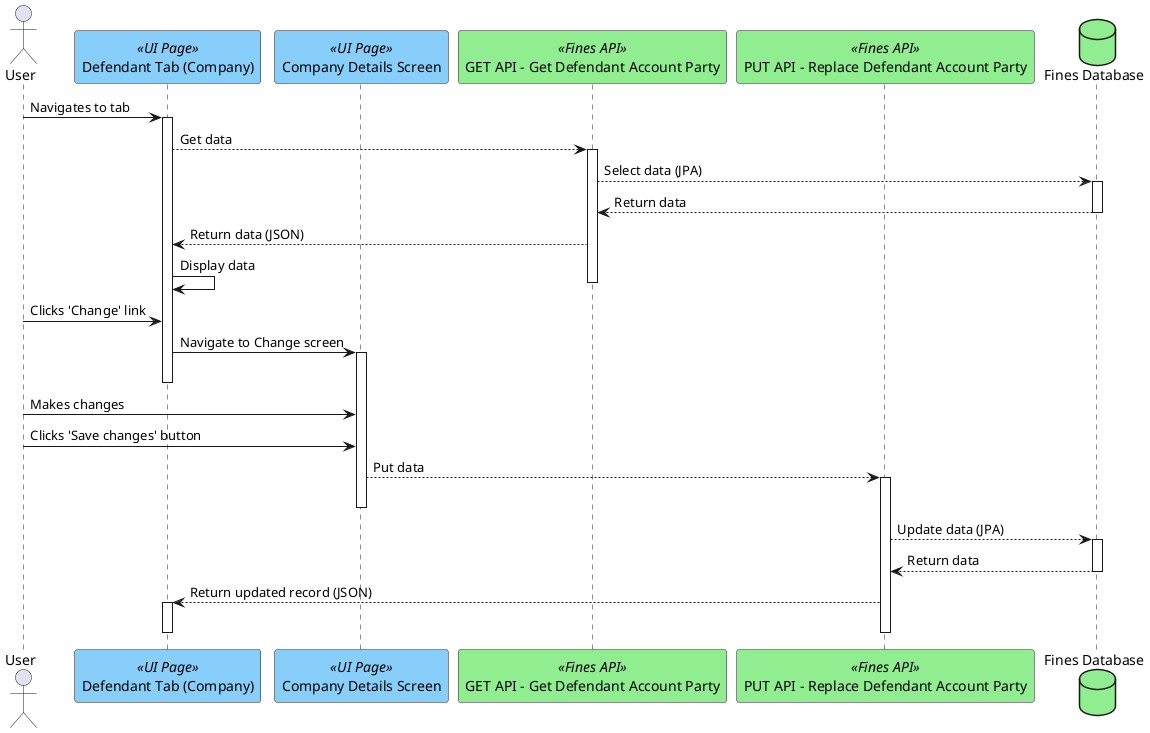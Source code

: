 @startuml
actor User
participant "Defendant Tab (Company)" as viewScreen <<UI Page>> #lightskyblue
participant "Company Details Screen" as changeScreen <<UI Page>> #lightskyblue
participant "GET API - Get Defendant Account Party" as getapi <<Fines API>> #lightgreen
participant "PUT API - Replace Defendant Account Party" as putapi <<Fines API>> #lightgreen
database "Fines Database" as db #lightgreen

User -> viewScreen ++ : Navigates to tab
viewScreen --> getapi ++ : Get data
getapi --> db ++ : Select data (JPA)
db --> getapi : Return data
db --
getapi --> viewScreen : Return data (JSON)
viewScreen -> viewScreen : Display data
getapi --
User -> viewScreen : Clicks 'Change' link
viewScreen -> changeScreen ++: Navigate to Change screen
viewScreen --
User -> changeScreen : Makes changes
User -> changeScreen : Clicks 'Save changes' button
changeScreen --> putapi ++ : Put data
changeScreen --
putapi --> db ++ : Update data (JPA)
db --> putapi : Return data
db --
putapi --> viewScreen ++ : Return updated record (JSON)
viewScreen --
putapi --
@enduml
